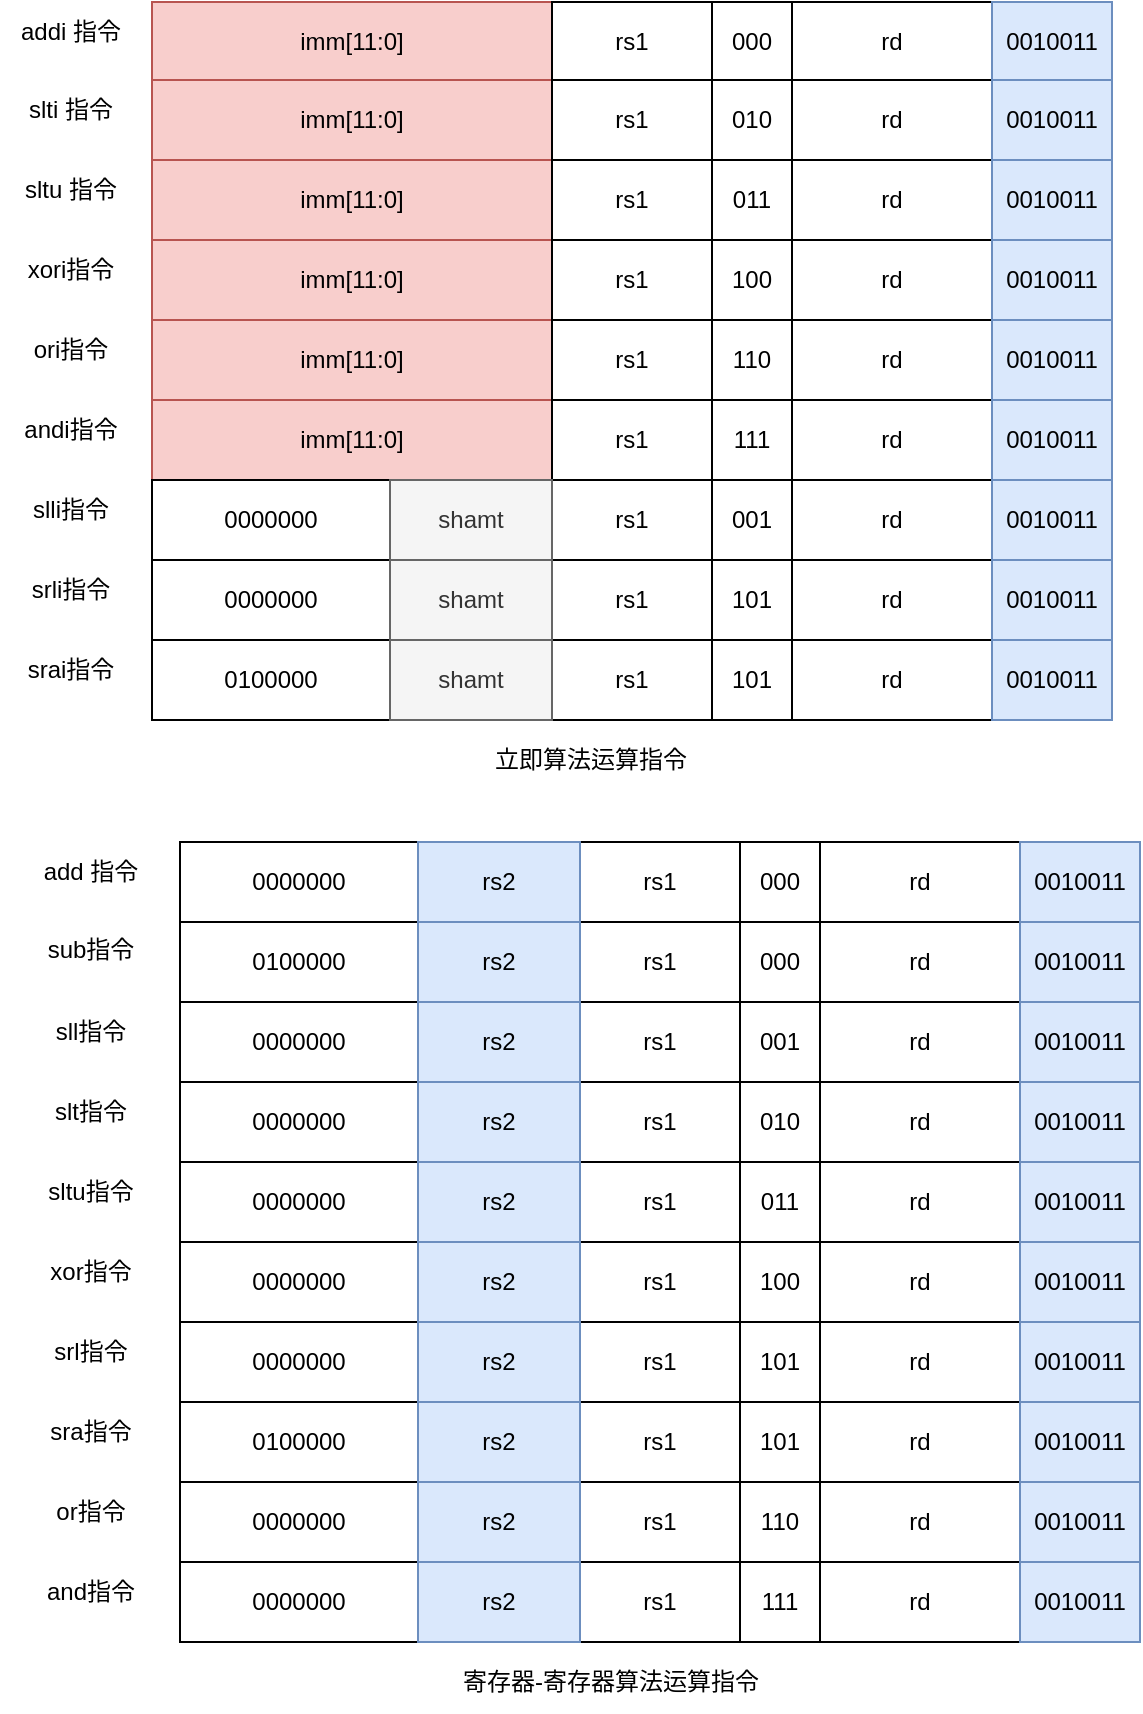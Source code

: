 <mxfile version="20.3.6" type="github">
  <diagram id="N9TxiXL8qmLPmMT7ie4L" name="第 1 页">
    <mxGraphModel dx="1422" dy="744" grid="0" gridSize="10" guides="1" tooltips="1" connect="1" arrows="1" fold="1" page="1" pageScale="1" pageWidth="827" pageHeight="1169" math="0" shadow="0">
      <root>
        <mxCell id="0" />
        <mxCell id="1" parent="0" />
        <mxCell id="PwbOVsmN2rSwBOXnraUX-1" value="" style="group" vertex="1" connectable="0" parent="1">
          <mxGeometry x="146" y="20" width="480" height="40" as="geometry" />
        </mxCell>
        <mxCell id="PwbOVsmN2rSwBOXnraUX-2" value="imm[11:0]" style="rounded=0;whiteSpace=wrap;html=1;fillColor=#f8cecc;strokeColor=#b85450;" vertex="1" parent="PwbOVsmN2rSwBOXnraUX-1">
          <mxGeometry width="200" height="40" as="geometry" />
        </mxCell>
        <mxCell id="PwbOVsmN2rSwBOXnraUX-3" value="rs1" style="rounded=0;whiteSpace=wrap;html=1;" vertex="1" parent="PwbOVsmN2rSwBOXnraUX-1">
          <mxGeometry x="200" width="80" height="40" as="geometry" />
        </mxCell>
        <mxCell id="PwbOVsmN2rSwBOXnraUX-4" value="000" style="rounded=0;whiteSpace=wrap;html=1;" vertex="1" parent="PwbOVsmN2rSwBOXnraUX-1">
          <mxGeometry x="280" width="40" height="40" as="geometry" />
        </mxCell>
        <mxCell id="PwbOVsmN2rSwBOXnraUX-5" value="rd" style="rounded=0;whiteSpace=wrap;html=1;" vertex="1" parent="PwbOVsmN2rSwBOXnraUX-1">
          <mxGeometry x="320" width="100" height="40" as="geometry" />
        </mxCell>
        <mxCell id="PwbOVsmN2rSwBOXnraUX-6" value="0010011" style="rounded=0;whiteSpace=wrap;html=1;fillColor=#dae8fc;strokeColor=#6c8ebf;" vertex="1" parent="PwbOVsmN2rSwBOXnraUX-1">
          <mxGeometry x="420" width="60" height="40" as="geometry" />
        </mxCell>
        <mxCell id="PwbOVsmN2rSwBOXnraUX-7" value="addi 指令" style="text;html=1;align=center;verticalAlign=middle;resizable=0;points=[];autosize=1;strokeColor=none;fillColor=none;" vertex="1" parent="1">
          <mxGeometry x="70" y="20" width="70" height="30" as="geometry" />
        </mxCell>
        <mxCell id="PwbOVsmN2rSwBOXnraUX-8" value="" style="group" vertex="1" connectable="0" parent="1">
          <mxGeometry x="146" y="59" width="480" height="40" as="geometry" />
        </mxCell>
        <mxCell id="PwbOVsmN2rSwBOXnraUX-9" value="imm[11:0]" style="rounded=0;whiteSpace=wrap;html=1;fillColor=#f8cecc;strokeColor=#b85450;" vertex="1" parent="PwbOVsmN2rSwBOXnraUX-8">
          <mxGeometry width="200" height="40" as="geometry" />
        </mxCell>
        <mxCell id="PwbOVsmN2rSwBOXnraUX-10" value="rs1" style="rounded=0;whiteSpace=wrap;html=1;" vertex="1" parent="PwbOVsmN2rSwBOXnraUX-8">
          <mxGeometry x="200" width="80" height="40" as="geometry" />
        </mxCell>
        <mxCell id="PwbOVsmN2rSwBOXnraUX-11" value="010" style="rounded=0;whiteSpace=wrap;html=1;" vertex="1" parent="PwbOVsmN2rSwBOXnraUX-8">
          <mxGeometry x="280" width="40" height="40" as="geometry" />
        </mxCell>
        <mxCell id="PwbOVsmN2rSwBOXnraUX-12" value="rd" style="rounded=0;whiteSpace=wrap;html=1;" vertex="1" parent="PwbOVsmN2rSwBOXnraUX-8">
          <mxGeometry x="320" width="100" height="40" as="geometry" />
        </mxCell>
        <mxCell id="PwbOVsmN2rSwBOXnraUX-13" value="0010011" style="rounded=0;whiteSpace=wrap;html=1;fillColor=#dae8fc;strokeColor=#6c8ebf;" vertex="1" parent="PwbOVsmN2rSwBOXnraUX-8">
          <mxGeometry x="420" width="60" height="40" as="geometry" />
        </mxCell>
        <mxCell id="PwbOVsmN2rSwBOXnraUX-14" value="slti 指令" style="text;html=1;align=center;verticalAlign=middle;resizable=0;points=[];autosize=1;strokeColor=none;fillColor=none;" vertex="1" parent="1">
          <mxGeometry x="70" y="59" width="70" height="30" as="geometry" />
        </mxCell>
        <mxCell id="PwbOVsmN2rSwBOXnraUX-15" value="" style="group" vertex="1" connectable="0" parent="1">
          <mxGeometry x="146" y="99" width="480" height="40" as="geometry" />
        </mxCell>
        <mxCell id="PwbOVsmN2rSwBOXnraUX-16" value="imm[11:0]" style="rounded=0;whiteSpace=wrap;html=1;fillColor=#f8cecc;strokeColor=#b85450;" vertex="1" parent="PwbOVsmN2rSwBOXnraUX-15">
          <mxGeometry width="200" height="40" as="geometry" />
        </mxCell>
        <mxCell id="PwbOVsmN2rSwBOXnraUX-17" value="rs1" style="rounded=0;whiteSpace=wrap;html=1;" vertex="1" parent="PwbOVsmN2rSwBOXnraUX-15">
          <mxGeometry x="200" width="80" height="40" as="geometry" />
        </mxCell>
        <mxCell id="PwbOVsmN2rSwBOXnraUX-18" value="011" style="rounded=0;whiteSpace=wrap;html=1;" vertex="1" parent="PwbOVsmN2rSwBOXnraUX-15">
          <mxGeometry x="280" width="40" height="40" as="geometry" />
        </mxCell>
        <mxCell id="PwbOVsmN2rSwBOXnraUX-19" value="rd" style="rounded=0;whiteSpace=wrap;html=1;" vertex="1" parent="PwbOVsmN2rSwBOXnraUX-15">
          <mxGeometry x="320" width="100" height="40" as="geometry" />
        </mxCell>
        <mxCell id="PwbOVsmN2rSwBOXnraUX-20" value="0010011" style="rounded=0;whiteSpace=wrap;html=1;fillColor=#dae8fc;strokeColor=#6c8ebf;" vertex="1" parent="PwbOVsmN2rSwBOXnraUX-15">
          <mxGeometry x="420" width="60" height="40" as="geometry" />
        </mxCell>
        <mxCell id="PwbOVsmN2rSwBOXnraUX-21" value="sltu 指令" style="text;html=1;align=center;verticalAlign=middle;resizable=0;points=[];autosize=1;strokeColor=none;fillColor=none;" vertex="1" parent="1">
          <mxGeometry x="70" y="99" width="70" height="30" as="geometry" />
        </mxCell>
        <mxCell id="PwbOVsmN2rSwBOXnraUX-22" value="" style="group" vertex="1" connectable="0" parent="1">
          <mxGeometry x="146" y="139" width="480" height="40" as="geometry" />
        </mxCell>
        <mxCell id="PwbOVsmN2rSwBOXnraUX-23" value="imm[11:0]" style="rounded=0;whiteSpace=wrap;html=1;fillColor=#f8cecc;strokeColor=#b85450;" vertex="1" parent="PwbOVsmN2rSwBOXnraUX-22">
          <mxGeometry width="200" height="40" as="geometry" />
        </mxCell>
        <mxCell id="PwbOVsmN2rSwBOXnraUX-24" value="rs1" style="rounded=0;whiteSpace=wrap;html=1;" vertex="1" parent="PwbOVsmN2rSwBOXnraUX-22">
          <mxGeometry x="200" width="80" height="40" as="geometry" />
        </mxCell>
        <mxCell id="PwbOVsmN2rSwBOXnraUX-25" value="100" style="rounded=0;whiteSpace=wrap;html=1;" vertex="1" parent="PwbOVsmN2rSwBOXnraUX-22">
          <mxGeometry x="280" width="40" height="40" as="geometry" />
        </mxCell>
        <mxCell id="PwbOVsmN2rSwBOXnraUX-26" value="rd" style="rounded=0;whiteSpace=wrap;html=1;" vertex="1" parent="PwbOVsmN2rSwBOXnraUX-22">
          <mxGeometry x="320" width="100" height="40" as="geometry" />
        </mxCell>
        <mxCell id="PwbOVsmN2rSwBOXnraUX-27" value="0010011" style="rounded=0;whiteSpace=wrap;html=1;fillColor=#dae8fc;strokeColor=#6c8ebf;" vertex="1" parent="PwbOVsmN2rSwBOXnraUX-22">
          <mxGeometry x="420" width="60" height="40" as="geometry" />
        </mxCell>
        <mxCell id="PwbOVsmN2rSwBOXnraUX-28" value="xori指令" style="text;html=1;align=center;verticalAlign=middle;resizable=0;points=[];autosize=1;strokeColor=none;fillColor=none;" vertex="1" parent="1">
          <mxGeometry x="70" y="139" width="70" height="30" as="geometry" />
        </mxCell>
        <mxCell id="PwbOVsmN2rSwBOXnraUX-29" value="" style="group" vertex="1" connectable="0" parent="1">
          <mxGeometry x="146" y="179" width="480" height="40" as="geometry" />
        </mxCell>
        <mxCell id="PwbOVsmN2rSwBOXnraUX-30" value="imm[11:0]" style="rounded=0;whiteSpace=wrap;html=1;fillColor=#f8cecc;strokeColor=#b85450;" vertex="1" parent="PwbOVsmN2rSwBOXnraUX-29">
          <mxGeometry width="200" height="40" as="geometry" />
        </mxCell>
        <mxCell id="PwbOVsmN2rSwBOXnraUX-31" value="rs1" style="rounded=0;whiteSpace=wrap;html=1;" vertex="1" parent="PwbOVsmN2rSwBOXnraUX-29">
          <mxGeometry x="200" width="80" height="40" as="geometry" />
        </mxCell>
        <mxCell id="PwbOVsmN2rSwBOXnraUX-32" value="110" style="rounded=0;whiteSpace=wrap;html=1;" vertex="1" parent="PwbOVsmN2rSwBOXnraUX-29">
          <mxGeometry x="280" width="40" height="40" as="geometry" />
        </mxCell>
        <mxCell id="PwbOVsmN2rSwBOXnraUX-33" value="rd" style="rounded=0;whiteSpace=wrap;html=1;" vertex="1" parent="PwbOVsmN2rSwBOXnraUX-29">
          <mxGeometry x="320" width="100" height="40" as="geometry" />
        </mxCell>
        <mxCell id="PwbOVsmN2rSwBOXnraUX-34" value="0010011" style="rounded=0;whiteSpace=wrap;html=1;fillColor=#dae8fc;strokeColor=#6c8ebf;" vertex="1" parent="PwbOVsmN2rSwBOXnraUX-29">
          <mxGeometry x="420" width="60" height="40" as="geometry" />
        </mxCell>
        <mxCell id="PwbOVsmN2rSwBOXnraUX-35" value="ori指令" style="text;html=1;align=center;verticalAlign=middle;resizable=0;points=[];autosize=1;strokeColor=none;fillColor=none;" vertex="1" parent="1">
          <mxGeometry x="75" y="179" width="60" height="30" as="geometry" />
        </mxCell>
        <mxCell id="PwbOVsmN2rSwBOXnraUX-36" value="" style="group" vertex="1" connectable="0" parent="1">
          <mxGeometry x="146" y="219" width="480" height="40" as="geometry" />
        </mxCell>
        <mxCell id="PwbOVsmN2rSwBOXnraUX-37" value="imm[11:0]" style="rounded=0;whiteSpace=wrap;html=1;fillColor=#f8cecc;strokeColor=#b85450;" vertex="1" parent="PwbOVsmN2rSwBOXnraUX-36">
          <mxGeometry width="200" height="40" as="geometry" />
        </mxCell>
        <mxCell id="PwbOVsmN2rSwBOXnraUX-38" value="rs1" style="rounded=0;whiteSpace=wrap;html=1;" vertex="1" parent="PwbOVsmN2rSwBOXnraUX-36">
          <mxGeometry x="200" width="80" height="40" as="geometry" />
        </mxCell>
        <mxCell id="PwbOVsmN2rSwBOXnraUX-39" value="111" style="rounded=0;whiteSpace=wrap;html=1;" vertex="1" parent="PwbOVsmN2rSwBOXnraUX-36">
          <mxGeometry x="280" width="40" height="40" as="geometry" />
        </mxCell>
        <mxCell id="PwbOVsmN2rSwBOXnraUX-40" value="rd" style="rounded=0;whiteSpace=wrap;html=1;" vertex="1" parent="PwbOVsmN2rSwBOXnraUX-36">
          <mxGeometry x="320" width="100" height="40" as="geometry" />
        </mxCell>
        <mxCell id="PwbOVsmN2rSwBOXnraUX-41" value="0010011" style="rounded=0;whiteSpace=wrap;html=1;fillColor=#dae8fc;strokeColor=#6c8ebf;" vertex="1" parent="PwbOVsmN2rSwBOXnraUX-36">
          <mxGeometry x="420" width="60" height="40" as="geometry" />
        </mxCell>
        <mxCell id="PwbOVsmN2rSwBOXnraUX-42" value="andi指令" style="text;html=1;align=center;verticalAlign=middle;resizable=0;points=[];autosize=1;strokeColor=none;fillColor=none;" vertex="1" parent="1">
          <mxGeometry x="70" y="219" width="70" height="30" as="geometry" />
        </mxCell>
        <mxCell id="PwbOVsmN2rSwBOXnraUX-49" value="slli指令" style="text;html=1;align=center;verticalAlign=middle;resizable=0;points=[];autosize=1;strokeColor=none;fillColor=none;" vertex="1" parent="1">
          <mxGeometry x="75" y="259" width="60" height="30" as="geometry" />
        </mxCell>
        <mxCell id="PwbOVsmN2rSwBOXnraUX-51" value="" style="group" vertex="1" connectable="0" parent="1">
          <mxGeometry x="146" y="259" width="480" height="40" as="geometry" />
        </mxCell>
        <mxCell id="PwbOVsmN2rSwBOXnraUX-44" value="0000000" style="rounded=0;whiteSpace=wrap;html=1;" vertex="1" parent="PwbOVsmN2rSwBOXnraUX-51">
          <mxGeometry width="119" height="40" as="geometry" />
        </mxCell>
        <mxCell id="PwbOVsmN2rSwBOXnraUX-45" value="rs1" style="rounded=0;whiteSpace=wrap;html=1;" vertex="1" parent="PwbOVsmN2rSwBOXnraUX-51">
          <mxGeometry x="200" width="80" height="40" as="geometry" />
        </mxCell>
        <mxCell id="PwbOVsmN2rSwBOXnraUX-46" value="001" style="rounded=0;whiteSpace=wrap;html=1;" vertex="1" parent="PwbOVsmN2rSwBOXnraUX-51">
          <mxGeometry x="280" width="40" height="40" as="geometry" />
        </mxCell>
        <mxCell id="PwbOVsmN2rSwBOXnraUX-47" value="rd" style="rounded=0;whiteSpace=wrap;html=1;" vertex="1" parent="PwbOVsmN2rSwBOXnraUX-51">
          <mxGeometry x="320" width="100" height="40" as="geometry" />
        </mxCell>
        <mxCell id="PwbOVsmN2rSwBOXnraUX-48" value="0010011" style="rounded=0;whiteSpace=wrap;html=1;fillColor=#dae8fc;strokeColor=#6c8ebf;" vertex="1" parent="PwbOVsmN2rSwBOXnraUX-51">
          <mxGeometry x="420" width="60" height="40" as="geometry" />
        </mxCell>
        <mxCell id="PwbOVsmN2rSwBOXnraUX-50" value="shamt" style="rounded=0;whiteSpace=wrap;html=1;fillColor=#f5f5f5;fontColor=#333333;strokeColor=#666666;" vertex="1" parent="PwbOVsmN2rSwBOXnraUX-51">
          <mxGeometry x="119" width="81" height="40" as="geometry" />
        </mxCell>
        <mxCell id="PwbOVsmN2rSwBOXnraUX-52" value="srli指令" style="text;html=1;align=center;verticalAlign=middle;resizable=0;points=[];autosize=1;strokeColor=none;fillColor=none;" vertex="1" parent="1">
          <mxGeometry x="75" y="299" width="60" height="30" as="geometry" />
        </mxCell>
        <mxCell id="PwbOVsmN2rSwBOXnraUX-53" value="" style="group" vertex="1" connectable="0" parent="1">
          <mxGeometry x="146" y="299" width="480" height="40" as="geometry" />
        </mxCell>
        <mxCell id="PwbOVsmN2rSwBOXnraUX-54" value="0000000" style="rounded=0;whiteSpace=wrap;html=1;" vertex="1" parent="PwbOVsmN2rSwBOXnraUX-53">
          <mxGeometry width="119" height="40" as="geometry" />
        </mxCell>
        <mxCell id="PwbOVsmN2rSwBOXnraUX-55" value="rs1" style="rounded=0;whiteSpace=wrap;html=1;" vertex="1" parent="PwbOVsmN2rSwBOXnraUX-53">
          <mxGeometry x="200" width="80" height="40" as="geometry" />
        </mxCell>
        <mxCell id="PwbOVsmN2rSwBOXnraUX-56" value="101" style="rounded=0;whiteSpace=wrap;html=1;" vertex="1" parent="PwbOVsmN2rSwBOXnraUX-53">
          <mxGeometry x="280" width="40" height="40" as="geometry" />
        </mxCell>
        <mxCell id="PwbOVsmN2rSwBOXnraUX-57" value="rd" style="rounded=0;whiteSpace=wrap;html=1;" vertex="1" parent="PwbOVsmN2rSwBOXnraUX-53">
          <mxGeometry x="320" width="100" height="40" as="geometry" />
        </mxCell>
        <mxCell id="PwbOVsmN2rSwBOXnraUX-58" value="0010011" style="rounded=0;whiteSpace=wrap;html=1;fillColor=#dae8fc;strokeColor=#6c8ebf;" vertex="1" parent="PwbOVsmN2rSwBOXnraUX-53">
          <mxGeometry x="420" width="60" height="40" as="geometry" />
        </mxCell>
        <mxCell id="PwbOVsmN2rSwBOXnraUX-59" value="shamt" style="rounded=0;whiteSpace=wrap;html=1;fillColor=#f5f5f5;fontColor=#333333;strokeColor=#666666;" vertex="1" parent="PwbOVsmN2rSwBOXnraUX-53">
          <mxGeometry x="119" width="81" height="40" as="geometry" />
        </mxCell>
        <mxCell id="PwbOVsmN2rSwBOXnraUX-60" value="srai指令" style="text;html=1;align=center;verticalAlign=middle;resizable=0;points=[];autosize=1;strokeColor=none;fillColor=none;" vertex="1" parent="1">
          <mxGeometry x="70" y="339" width="70" height="30" as="geometry" />
        </mxCell>
        <mxCell id="PwbOVsmN2rSwBOXnraUX-61" value="" style="group" vertex="1" connectable="0" parent="1">
          <mxGeometry x="146" y="339" width="480" height="40" as="geometry" />
        </mxCell>
        <mxCell id="PwbOVsmN2rSwBOXnraUX-62" value="0100000" style="rounded=0;whiteSpace=wrap;html=1;" vertex="1" parent="PwbOVsmN2rSwBOXnraUX-61">
          <mxGeometry width="119" height="40" as="geometry" />
        </mxCell>
        <mxCell id="PwbOVsmN2rSwBOXnraUX-63" value="rs1" style="rounded=0;whiteSpace=wrap;html=1;" vertex="1" parent="PwbOVsmN2rSwBOXnraUX-61">
          <mxGeometry x="200" width="80" height="40" as="geometry" />
        </mxCell>
        <mxCell id="PwbOVsmN2rSwBOXnraUX-64" value="101" style="rounded=0;whiteSpace=wrap;html=1;" vertex="1" parent="PwbOVsmN2rSwBOXnraUX-61">
          <mxGeometry x="280" width="40" height="40" as="geometry" />
        </mxCell>
        <mxCell id="PwbOVsmN2rSwBOXnraUX-65" value="rd" style="rounded=0;whiteSpace=wrap;html=1;" vertex="1" parent="PwbOVsmN2rSwBOXnraUX-61">
          <mxGeometry x="320" width="100" height="40" as="geometry" />
        </mxCell>
        <mxCell id="PwbOVsmN2rSwBOXnraUX-66" value="0010011" style="rounded=0;whiteSpace=wrap;html=1;fillColor=#dae8fc;strokeColor=#6c8ebf;" vertex="1" parent="PwbOVsmN2rSwBOXnraUX-61">
          <mxGeometry x="420" width="60" height="40" as="geometry" />
        </mxCell>
        <mxCell id="PwbOVsmN2rSwBOXnraUX-67" value="shamt" style="rounded=0;whiteSpace=wrap;html=1;fillColor=#f5f5f5;fontColor=#333333;strokeColor=#666666;" vertex="1" parent="PwbOVsmN2rSwBOXnraUX-61">
          <mxGeometry x="119" width="81" height="40" as="geometry" />
        </mxCell>
        <mxCell id="PwbOVsmN2rSwBOXnraUX-68" value="立即算法运算指令" style="text;html=1;align=center;verticalAlign=middle;resizable=0;points=[];autosize=1;strokeColor=none;fillColor=none;" vertex="1" parent="1">
          <mxGeometry x="305" y="384" width="120" height="30" as="geometry" />
        </mxCell>
        <mxCell id="PwbOVsmN2rSwBOXnraUX-75" value="add 指令" style="text;html=1;align=center;verticalAlign=middle;resizable=0;points=[];autosize=1;strokeColor=none;fillColor=none;" vertex="1" parent="1">
          <mxGeometry x="80" y="440" width="70" height="30" as="geometry" />
        </mxCell>
        <mxCell id="PwbOVsmN2rSwBOXnraUX-82" value="sub指令" style="text;html=1;align=center;verticalAlign=middle;resizable=0;points=[];autosize=1;strokeColor=none;fillColor=none;" vertex="1" parent="1">
          <mxGeometry x="80" y="479" width="70" height="30" as="geometry" />
        </mxCell>
        <mxCell id="PwbOVsmN2rSwBOXnraUX-135" value="寄存器-寄存器算法运算指令" style="text;html=1;align=center;verticalAlign=middle;resizable=0;points=[];autosize=1;strokeColor=none;fillColor=none;" vertex="1" parent="1">
          <mxGeometry x="290" y="845" width="170" height="30" as="geometry" />
        </mxCell>
        <mxCell id="PwbOVsmN2rSwBOXnraUX-138" value="" style="group" vertex="1" connectable="0" parent="1">
          <mxGeometry x="160" y="440" width="480" height="40" as="geometry" />
        </mxCell>
        <mxCell id="PwbOVsmN2rSwBOXnraUX-71" value="rs1" style="rounded=0;whiteSpace=wrap;html=1;" vertex="1" parent="PwbOVsmN2rSwBOXnraUX-138">
          <mxGeometry x="200" width="80" height="40" as="geometry" />
        </mxCell>
        <mxCell id="PwbOVsmN2rSwBOXnraUX-72" value="000" style="rounded=0;whiteSpace=wrap;html=1;" vertex="1" parent="PwbOVsmN2rSwBOXnraUX-138">
          <mxGeometry x="280" width="40" height="40" as="geometry" />
        </mxCell>
        <mxCell id="PwbOVsmN2rSwBOXnraUX-73" value="rd" style="rounded=0;whiteSpace=wrap;html=1;" vertex="1" parent="PwbOVsmN2rSwBOXnraUX-138">
          <mxGeometry x="320" width="100" height="40" as="geometry" />
        </mxCell>
        <mxCell id="PwbOVsmN2rSwBOXnraUX-74" value="0010011" style="rounded=0;whiteSpace=wrap;html=1;fillColor=#dae8fc;strokeColor=#6c8ebf;" vertex="1" parent="PwbOVsmN2rSwBOXnraUX-138">
          <mxGeometry x="420" width="60" height="40" as="geometry" />
        </mxCell>
        <mxCell id="PwbOVsmN2rSwBOXnraUX-136" value="0000000" style="rounded=0;whiteSpace=wrap;html=1;" vertex="1" parent="PwbOVsmN2rSwBOXnraUX-138">
          <mxGeometry width="119" height="40" as="geometry" />
        </mxCell>
        <mxCell id="PwbOVsmN2rSwBOXnraUX-137" value="rs2" style="rounded=0;whiteSpace=wrap;html=1;fillColor=#dae8fc;strokeColor=#6c8ebf;" vertex="1" parent="PwbOVsmN2rSwBOXnraUX-138">
          <mxGeometry x="119" width="81" height="40" as="geometry" />
        </mxCell>
        <mxCell id="PwbOVsmN2rSwBOXnraUX-142" value="" style="group;fillColor=#dae8fc;strokeColor=#6c8ebf;" vertex="1" connectable="0" parent="1">
          <mxGeometry x="160" y="480" width="480" height="40" as="geometry" />
        </mxCell>
        <mxCell id="PwbOVsmN2rSwBOXnraUX-143" value="rs1" style="rounded=0;whiteSpace=wrap;html=1;" vertex="1" parent="PwbOVsmN2rSwBOXnraUX-142">
          <mxGeometry x="200" width="80" height="40" as="geometry" />
        </mxCell>
        <mxCell id="PwbOVsmN2rSwBOXnraUX-144" value="000" style="rounded=0;whiteSpace=wrap;html=1;" vertex="1" parent="PwbOVsmN2rSwBOXnraUX-142">
          <mxGeometry x="280" width="40" height="40" as="geometry" />
        </mxCell>
        <mxCell id="PwbOVsmN2rSwBOXnraUX-145" value="rd" style="rounded=0;whiteSpace=wrap;html=1;" vertex="1" parent="PwbOVsmN2rSwBOXnraUX-142">
          <mxGeometry x="320" width="100" height="40" as="geometry" />
        </mxCell>
        <mxCell id="PwbOVsmN2rSwBOXnraUX-146" value="0010011" style="rounded=0;whiteSpace=wrap;html=1;fillColor=#dae8fc;strokeColor=#6c8ebf;" vertex="1" parent="PwbOVsmN2rSwBOXnraUX-142">
          <mxGeometry x="420" width="60" height="40" as="geometry" />
        </mxCell>
        <mxCell id="PwbOVsmN2rSwBOXnraUX-147" value="0100000" style="rounded=0;whiteSpace=wrap;html=1;" vertex="1" parent="PwbOVsmN2rSwBOXnraUX-142">
          <mxGeometry width="119" height="40" as="geometry" />
        </mxCell>
        <mxCell id="PwbOVsmN2rSwBOXnraUX-148" value="rs2" style="rounded=0;whiteSpace=wrap;html=1;fillColor=#dae8fc;strokeColor=#6c8ebf;" vertex="1" parent="PwbOVsmN2rSwBOXnraUX-142">
          <mxGeometry x="119" width="81" height="40" as="geometry" />
        </mxCell>
        <mxCell id="PwbOVsmN2rSwBOXnraUX-149" value="sll指令" style="text;html=1;align=center;verticalAlign=middle;resizable=0;points=[];autosize=1;strokeColor=none;fillColor=none;" vertex="1" parent="1">
          <mxGeometry x="85" y="520" width="60" height="30" as="geometry" />
        </mxCell>
        <mxCell id="PwbOVsmN2rSwBOXnraUX-150" value="" style="group;fillColor=#dae8fc;strokeColor=#6c8ebf;" vertex="1" connectable="0" parent="1">
          <mxGeometry x="160" y="520" width="480" height="40" as="geometry" />
        </mxCell>
        <mxCell id="PwbOVsmN2rSwBOXnraUX-151" value="rs1" style="rounded=0;whiteSpace=wrap;html=1;" vertex="1" parent="PwbOVsmN2rSwBOXnraUX-150">
          <mxGeometry x="200" width="80" height="40" as="geometry" />
        </mxCell>
        <mxCell id="PwbOVsmN2rSwBOXnraUX-152" value="001" style="rounded=0;whiteSpace=wrap;html=1;" vertex="1" parent="PwbOVsmN2rSwBOXnraUX-150">
          <mxGeometry x="280" width="40" height="40" as="geometry" />
        </mxCell>
        <mxCell id="PwbOVsmN2rSwBOXnraUX-153" value="rd" style="rounded=0;whiteSpace=wrap;html=1;" vertex="1" parent="PwbOVsmN2rSwBOXnraUX-150">
          <mxGeometry x="320" width="100" height="40" as="geometry" />
        </mxCell>
        <mxCell id="PwbOVsmN2rSwBOXnraUX-154" value="0010011" style="rounded=0;whiteSpace=wrap;html=1;fillColor=#dae8fc;strokeColor=#6c8ebf;" vertex="1" parent="PwbOVsmN2rSwBOXnraUX-150">
          <mxGeometry x="420" width="60" height="40" as="geometry" />
        </mxCell>
        <mxCell id="PwbOVsmN2rSwBOXnraUX-155" value="0000000" style="rounded=0;whiteSpace=wrap;html=1;" vertex="1" parent="PwbOVsmN2rSwBOXnraUX-150">
          <mxGeometry width="119" height="40" as="geometry" />
        </mxCell>
        <mxCell id="PwbOVsmN2rSwBOXnraUX-156" value="rs2" style="rounded=0;whiteSpace=wrap;html=1;fillColor=#dae8fc;strokeColor=#6c8ebf;" vertex="1" parent="PwbOVsmN2rSwBOXnraUX-150">
          <mxGeometry x="119" width="81" height="40" as="geometry" />
        </mxCell>
        <mxCell id="PwbOVsmN2rSwBOXnraUX-157" value="slt指令" style="text;html=1;align=center;verticalAlign=middle;resizable=0;points=[];autosize=1;strokeColor=none;fillColor=none;" vertex="1" parent="1">
          <mxGeometry x="85" y="560" width="60" height="30" as="geometry" />
        </mxCell>
        <mxCell id="PwbOVsmN2rSwBOXnraUX-158" value="" style="group;fillColor=#dae8fc;strokeColor=#6c8ebf;" vertex="1" connectable="0" parent="1">
          <mxGeometry x="160" y="560" width="480" height="40" as="geometry" />
        </mxCell>
        <mxCell id="PwbOVsmN2rSwBOXnraUX-159" value="rs1" style="rounded=0;whiteSpace=wrap;html=1;" vertex="1" parent="PwbOVsmN2rSwBOXnraUX-158">
          <mxGeometry x="200" width="80" height="40" as="geometry" />
        </mxCell>
        <mxCell id="PwbOVsmN2rSwBOXnraUX-160" value="010" style="rounded=0;whiteSpace=wrap;html=1;" vertex="1" parent="PwbOVsmN2rSwBOXnraUX-158">
          <mxGeometry x="280" width="40" height="40" as="geometry" />
        </mxCell>
        <mxCell id="PwbOVsmN2rSwBOXnraUX-161" value="rd" style="rounded=0;whiteSpace=wrap;html=1;" vertex="1" parent="PwbOVsmN2rSwBOXnraUX-158">
          <mxGeometry x="320" width="100" height="40" as="geometry" />
        </mxCell>
        <mxCell id="PwbOVsmN2rSwBOXnraUX-162" value="0010011" style="rounded=0;whiteSpace=wrap;html=1;fillColor=#dae8fc;strokeColor=#6c8ebf;" vertex="1" parent="PwbOVsmN2rSwBOXnraUX-158">
          <mxGeometry x="420" width="60" height="40" as="geometry" />
        </mxCell>
        <mxCell id="PwbOVsmN2rSwBOXnraUX-163" value="0000000" style="rounded=0;whiteSpace=wrap;html=1;" vertex="1" parent="PwbOVsmN2rSwBOXnraUX-158">
          <mxGeometry width="119" height="40" as="geometry" />
        </mxCell>
        <mxCell id="PwbOVsmN2rSwBOXnraUX-164" value="rs2" style="rounded=0;whiteSpace=wrap;html=1;fillColor=#dae8fc;strokeColor=#6c8ebf;" vertex="1" parent="PwbOVsmN2rSwBOXnraUX-158">
          <mxGeometry x="119" width="81" height="40" as="geometry" />
        </mxCell>
        <mxCell id="PwbOVsmN2rSwBOXnraUX-165" value="sltu指令" style="text;html=1;align=center;verticalAlign=middle;resizable=0;points=[];autosize=1;strokeColor=none;fillColor=none;" vertex="1" parent="1">
          <mxGeometry x="80" y="600" width="70" height="30" as="geometry" />
        </mxCell>
        <mxCell id="PwbOVsmN2rSwBOXnraUX-166" value="" style="group;fillColor=#dae8fc;strokeColor=#6c8ebf;" vertex="1" connectable="0" parent="1">
          <mxGeometry x="160" y="600" width="480" height="40" as="geometry" />
        </mxCell>
        <mxCell id="PwbOVsmN2rSwBOXnraUX-167" value="rs1" style="rounded=0;whiteSpace=wrap;html=1;" vertex="1" parent="PwbOVsmN2rSwBOXnraUX-166">
          <mxGeometry x="200" width="80" height="40" as="geometry" />
        </mxCell>
        <mxCell id="PwbOVsmN2rSwBOXnraUX-168" value="011" style="rounded=0;whiteSpace=wrap;html=1;" vertex="1" parent="PwbOVsmN2rSwBOXnraUX-166">
          <mxGeometry x="280" width="40" height="40" as="geometry" />
        </mxCell>
        <mxCell id="PwbOVsmN2rSwBOXnraUX-169" value="rd" style="rounded=0;whiteSpace=wrap;html=1;" vertex="1" parent="PwbOVsmN2rSwBOXnraUX-166">
          <mxGeometry x="320" width="100" height="40" as="geometry" />
        </mxCell>
        <mxCell id="PwbOVsmN2rSwBOXnraUX-170" value="0010011" style="rounded=0;whiteSpace=wrap;html=1;fillColor=#dae8fc;strokeColor=#6c8ebf;" vertex="1" parent="PwbOVsmN2rSwBOXnraUX-166">
          <mxGeometry x="420" width="60" height="40" as="geometry" />
        </mxCell>
        <mxCell id="PwbOVsmN2rSwBOXnraUX-171" value="0000000" style="rounded=0;whiteSpace=wrap;html=1;" vertex="1" parent="PwbOVsmN2rSwBOXnraUX-166">
          <mxGeometry width="119" height="40" as="geometry" />
        </mxCell>
        <mxCell id="PwbOVsmN2rSwBOXnraUX-172" value="rs2" style="rounded=0;whiteSpace=wrap;html=1;fillColor=#dae8fc;strokeColor=#6c8ebf;" vertex="1" parent="PwbOVsmN2rSwBOXnraUX-166">
          <mxGeometry x="119" width="81" height="40" as="geometry" />
        </mxCell>
        <mxCell id="PwbOVsmN2rSwBOXnraUX-173" value="xor指令" style="text;html=1;align=center;verticalAlign=middle;resizable=0;points=[];autosize=1;strokeColor=none;fillColor=none;" vertex="1" parent="1">
          <mxGeometry x="85" y="640" width="60" height="30" as="geometry" />
        </mxCell>
        <mxCell id="PwbOVsmN2rSwBOXnraUX-174" value="" style="group;fillColor=#dae8fc;strokeColor=#6c8ebf;" vertex="1" connectable="0" parent="1">
          <mxGeometry x="160" y="640" width="480" height="40" as="geometry" />
        </mxCell>
        <mxCell id="PwbOVsmN2rSwBOXnraUX-175" value="rs1" style="rounded=0;whiteSpace=wrap;html=1;" vertex="1" parent="PwbOVsmN2rSwBOXnraUX-174">
          <mxGeometry x="200" width="80" height="40" as="geometry" />
        </mxCell>
        <mxCell id="PwbOVsmN2rSwBOXnraUX-176" value="100" style="rounded=0;whiteSpace=wrap;html=1;" vertex="1" parent="PwbOVsmN2rSwBOXnraUX-174">
          <mxGeometry x="280" width="40" height="40" as="geometry" />
        </mxCell>
        <mxCell id="PwbOVsmN2rSwBOXnraUX-177" value="rd" style="rounded=0;whiteSpace=wrap;html=1;" vertex="1" parent="PwbOVsmN2rSwBOXnraUX-174">
          <mxGeometry x="320" width="100" height="40" as="geometry" />
        </mxCell>
        <mxCell id="PwbOVsmN2rSwBOXnraUX-178" value="0010011" style="rounded=0;whiteSpace=wrap;html=1;fillColor=#dae8fc;strokeColor=#6c8ebf;" vertex="1" parent="PwbOVsmN2rSwBOXnraUX-174">
          <mxGeometry x="420" width="60" height="40" as="geometry" />
        </mxCell>
        <mxCell id="PwbOVsmN2rSwBOXnraUX-179" value="0000000" style="rounded=0;whiteSpace=wrap;html=1;" vertex="1" parent="PwbOVsmN2rSwBOXnraUX-174">
          <mxGeometry width="119" height="40" as="geometry" />
        </mxCell>
        <mxCell id="PwbOVsmN2rSwBOXnraUX-180" value="rs2" style="rounded=0;whiteSpace=wrap;html=1;fillColor=#dae8fc;strokeColor=#6c8ebf;" vertex="1" parent="PwbOVsmN2rSwBOXnraUX-174">
          <mxGeometry x="119" width="81" height="40" as="geometry" />
        </mxCell>
        <mxCell id="PwbOVsmN2rSwBOXnraUX-181" value="srl指令" style="text;html=1;align=center;verticalAlign=middle;resizable=0;points=[];autosize=1;strokeColor=none;fillColor=none;" vertex="1" parent="1">
          <mxGeometry x="85" y="680" width="60" height="30" as="geometry" />
        </mxCell>
        <mxCell id="PwbOVsmN2rSwBOXnraUX-182" value="" style="group;fillColor=#dae8fc;strokeColor=#6c8ebf;" vertex="1" connectable="0" parent="1">
          <mxGeometry x="160" y="680" width="480" height="40" as="geometry" />
        </mxCell>
        <mxCell id="PwbOVsmN2rSwBOXnraUX-183" value="rs1" style="rounded=0;whiteSpace=wrap;html=1;" vertex="1" parent="PwbOVsmN2rSwBOXnraUX-182">
          <mxGeometry x="200" width="80" height="40" as="geometry" />
        </mxCell>
        <mxCell id="PwbOVsmN2rSwBOXnraUX-184" value="101" style="rounded=0;whiteSpace=wrap;html=1;" vertex="1" parent="PwbOVsmN2rSwBOXnraUX-182">
          <mxGeometry x="280" width="40" height="40" as="geometry" />
        </mxCell>
        <mxCell id="PwbOVsmN2rSwBOXnraUX-185" value="rd" style="rounded=0;whiteSpace=wrap;html=1;" vertex="1" parent="PwbOVsmN2rSwBOXnraUX-182">
          <mxGeometry x="320" width="100" height="40" as="geometry" />
        </mxCell>
        <mxCell id="PwbOVsmN2rSwBOXnraUX-186" value="0010011" style="rounded=0;whiteSpace=wrap;html=1;fillColor=#dae8fc;strokeColor=#6c8ebf;" vertex="1" parent="PwbOVsmN2rSwBOXnraUX-182">
          <mxGeometry x="420" width="60" height="40" as="geometry" />
        </mxCell>
        <mxCell id="PwbOVsmN2rSwBOXnraUX-187" value="0000000" style="rounded=0;whiteSpace=wrap;html=1;" vertex="1" parent="PwbOVsmN2rSwBOXnraUX-182">
          <mxGeometry width="119" height="40" as="geometry" />
        </mxCell>
        <mxCell id="PwbOVsmN2rSwBOXnraUX-188" value="rs2" style="rounded=0;whiteSpace=wrap;html=1;fillColor=#dae8fc;strokeColor=#6c8ebf;" vertex="1" parent="PwbOVsmN2rSwBOXnraUX-182">
          <mxGeometry x="119" width="81" height="40" as="geometry" />
        </mxCell>
        <mxCell id="PwbOVsmN2rSwBOXnraUX-189" value="sra指令" style="text;html=1;align=center;verticalAlign=middle;resizable=0;points=[];autosize=1;strokeColor=none;fillColor=none;" vertex="1" parent="1">
          <mxGeometry x="85" y="720" width="60" height="30" as="geometry" />
        </mxCell>
        <mxCell id="PwbOVsmN2rSwBOXnraUX-190" value="" style="group;fillColor=#dae8fc;strokeColor=#6c8ebf;" vertex="1" connectable="0" parent="1">
          <mxGeometry x="160" y="720" width="480" height="40" as="geometry" />
        </mxCell>
        <mxCell id="PwbOVsmN2rSwBOXnraUX-191" value="rs1" style="rounded=0;whiteSpace=wrap;html=1;" vertex="1" parent="PwbOVsmN2rSwBOXnraUX-190">
          <mxGeometry x="200" width="80" height="40" as="geometry" />
        </mxCell>
        <mxCell id="PwbOVsmN2rSwBOXnraUX-192" value="101" style="rounded=0;whiteSpace=wrap;html=1;" vertex="1" parent="PwbOVsmN2rSwBOXnraUX-190">
          <mxGeometry x="280" width="40" height="40" as="geometry" />
        </mxCell>
        <mxCell id="PwbOVsmN2rSwBOXnraUX-193" value="rd" style="rounded=0;whiteSpace=wrap;html=1;" vertex="1" parent="PwbOVsmN2rSwBOXnraUX-190">
          <mxGeometry x="320" width="100" height="40" as="geometry" />
        </mxCell>
        <mxCell id="PwbOVsmN2rSwBOXnraUX-194" value="0010011" style="rounded=0;whiteSpace=wrap;html=1;fillColor=#dae8fc;strokeColor=#6c8ebf;" vertex="1" parent="PwbOVsmN2rSwBOXnraUX-190">
          <mxGeometry x="420" width="60" height="40" as="geometry" />
        </mxCell>
        <mxCell id="PwbOVsmN2rSwBOXnraUX-195" value="0100000" style="rounded=0;whiteSpace=wrap;html=1;" vertex="1" parent="PwbOVsmN2rSwBOXnraUX-190">
          <mxGeometry width="119" height="40" as="geometry" />
        </mxCell>
        <mxCell id="PwbOVsmN2rSwBOXnraUX-196" value="rs2" style="rounded=0;whiteSpace=wrap;html=1;fillColor=#dae8fc;strokeColor=#6c8ebf;" vertex="1" parent="PwbOVsmN2rSwBOXnraUX-190">
          <mxGeometry x="119" width="81" height="40" as="geometry" />
        </mxCell>
        <mxCell id="PwbOVsmN2rSwBOXnraUX-197" value="or指令" style="text;html=1;align=center;verticalAlign=middle;resizable=0;points=[];autosize=1;strokeColor=none;fillColor=none;" vertex="1" parent="1">
          <mxGeometry x="85" y="760" width="60" height="30" as="geometry" />
        </mxCell>
        <mxCell id="PwbOVsmN2rSwBOXnraUX-198" value="" style="group;fillColor=#dae8fc;strokeColor=#6c8ebf;" vertex="1" connectable="0" parent="1">
          <mxGeometry x="160" y="760" width="480" height="40" as="geometry" />
        </mxCell>
        <mxCell id="PwbOVsmN2rSwBOXnraUX-199" value="rs1" style="rounded=0;whiteSpace=wrap;html=1;" vertex="1" parent="PwbOVsmN2rSwBOXnraUX-198">
          <mxGeometry x="200" width="80" height="40" as="geometry" />
        </mxCell>
        <mxCell id="PwbOVsmN2rSwBOXnraUX-200" value="110" style="rounded=0;whiteSpace=wrap;html=1;" vertex="1" parent="PwbOVsmN2rSwBOXnraUX-198">
          <mxGeometry x="280" width="40" height="40" as="geometry" />
        </mxCell>
        <mxCell id="PwbOVsmN2rSwBOXnraUX-201" value="rd" style="rounded=0;whiteSpace=wrap;html=1;" vertex="1" parent="PwbOVsmN2rSwBOXnraUX-198">
          <mxGeometry x="320" width="100" height="40" as="geometry" />
        </mxCell>
        <mxCell id="PwbOVsmN2rSwBOXnraUX-202" value="0010011" style="rounded=0;whiteSpace=wrap;html=1;fillColor=#dae8fc;strokeColor=#6c8ebf;" vertex="1" parent="PwbOVsmN2rSwBOXnraUX-198">
          <mxGeometry x="420" width="60" height="40" as="geometry" />
        </mxCell>
        <mxCell id="PwbOVsmN2rSwBOXnraUX-203" value="0000000" style="rounded=0;whiteSpace=wrap;html=1;" vertex="1" parent="PwbOVsmN2rSwBOXnraUX-198">
          <mxGeometry width="119" height="40" as="geometry" />
        </mxCell>
        <mxCell id="PwbOVsmN2rSwBOXnraUX-204" value="rs2" style="rounded=0;whiteSpace=wrap;html=1;fillColor=#dae8fc;strokeColor=#6c8ebf;" vertex="1" parent="PwbOVsmN2rSwBOXnraUX-198">
          <mxGeometry x="119" width="81" height="40" as="geometry" />
        </mxCell>
        <mxCell id="PwbOVsmN2rSwBOXnraUX-205" value="and指令" style="text;html=1;align=center;verticalAlign=middle;resizable=0;points=[];autosize=1;strokeColor=none;fillColor=none;" vertex="1" parent="1">
          <mxGeometry x="80" y="800" width="70" height="30" as="geometry" />
        </mxCell>
        <mxCell id="PwbOVsmN2rSwBOXnraUX-206" value="" style="group;fillColor=#dae8fc;strokeColor=#6c8ebf;" vertex="1" connectable="0" parent="1">
          <mxGeometry x="160" y="800" width="480" height="40" as="geometry" />
        </mxCell>
        <mxCell id="PwbOVsmN2rSwBOXnraUX-207" value="rs1" style="rounded=0;whiteSpace=wrap;html=1;" vertex="1" parent="PwbOVsmN2rSwBOXnraUX-206">
          <mxGeometry x="200" width="80" height="40" as="geometry" />
        </mxCell>
        <mxCell id="PwbOVsmN2rSwBOXnraUX-208" value="111" style="rounded=0;whiteSpace=wrap;html=1;" vertex="1" parent="PwbOVsmN2rSwBOXnraUX-206">
          <mxGeometry x="280" width="40" height="40" as="geometry" />
        </mxCell>
        <mxCell id="PwbOVsmN2rSwBOXnraUX-209" value="rd" style="rounded=0;whiteSpace=wrap;html=1;" vertex="1" parent="PwbOVsmN2rSwBOXnraUX-206">
          <mxGeometry x="320" width="100" height="40" as="geometry" />
        </mxCell>
        <mxCell id="PwbOVsmN2rSwBOXnraUX-210" value="0010011" style="rounded=0;whiteSpace=wrap;html=1;fillColor=#dae8fc;strokeColor=#6c8ebf;" vertex="1" parent="PwbOVsmN2rSwBOXnraUX-206">
          <mxGeometry x="420" width="60" height="40" as="geometry" />
        </mxCell>
        <mxCell id="PwbOVsmN2rSwBOXnraUX-211" value="0000000" style="rounded=0;whiteSpace=wrap;html=1;" vertex="1" parent="PwbOVsmN2rSwBOXnraUX-206">
          <mxGeometry width="119" height="40" as="geometry" />
        </mxCell>
        <mxCell id="PwbOVsmN2rSwBOXnraUX-212" value="rs2" style="rounded=0;whiteSpace=wrap;html=1;fillColor=#dae8fc;strokeColor=#6c8ebf;" vertex="1" parent="PwbOVsmN2rSwBOXnraUX-206">
          <mxGeometry x="119" width="81" height="40" as="geometry" />
        </mxCell>
      </root>
    </mxGraphModel>
  </diagram>
</mxfile>
